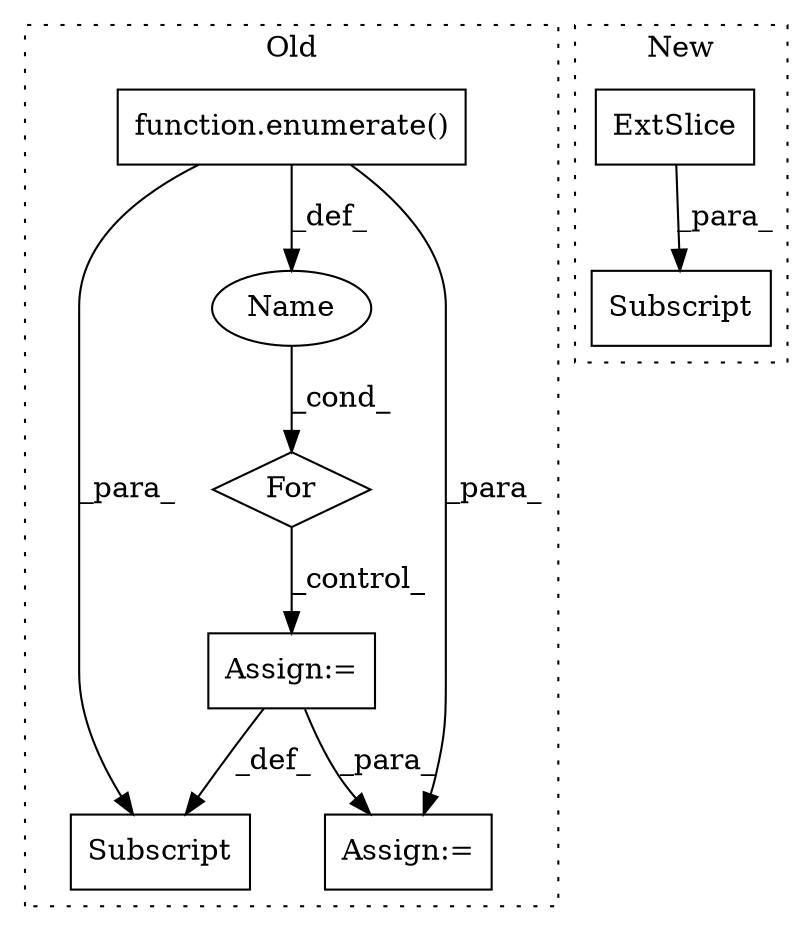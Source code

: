 digraph G {
subgraph cluster0 {
1 [label="function.enumerate()" a="75" s="5227,5244" l="10,1" shape="box"];
4 [label="For" a="107" s="5215,5245" l="4,14" shape="diamond"];
5 [label="Assign:=" a="68" s="5320" l="3" shape="box"];
6 [label="Name" a="87" s="5222" l="1" shape="ellipse"];
7 [label="Subscript" a="63" s="5285,0" l="16,0" shape="box"];
8 [label="Assign:=" a="68" s="5436" l="3" shape="box"];
label = "Old";
style="dotted";
}
subgraph cluster1 {
2 [label="ExtSlice" a="85" s="5533" l="13" shape="box"];
3 [label="Subscript" a="63" s="5533,0" l="19,0" shape="box"];
label = "New";
style="dotted";
}
1 -> 6 [label="_def_"];
1 -> 8 [label="_para_"];
1 -> 7 [label="_para_"];
2 -> 3 [label="_para_"];
4 -> 5 [label="_control_"];
5 -> 7 [label="_def_"];
5 -> 8 [label="_para_"];
6 -> 4 [label="_cond_"];
}